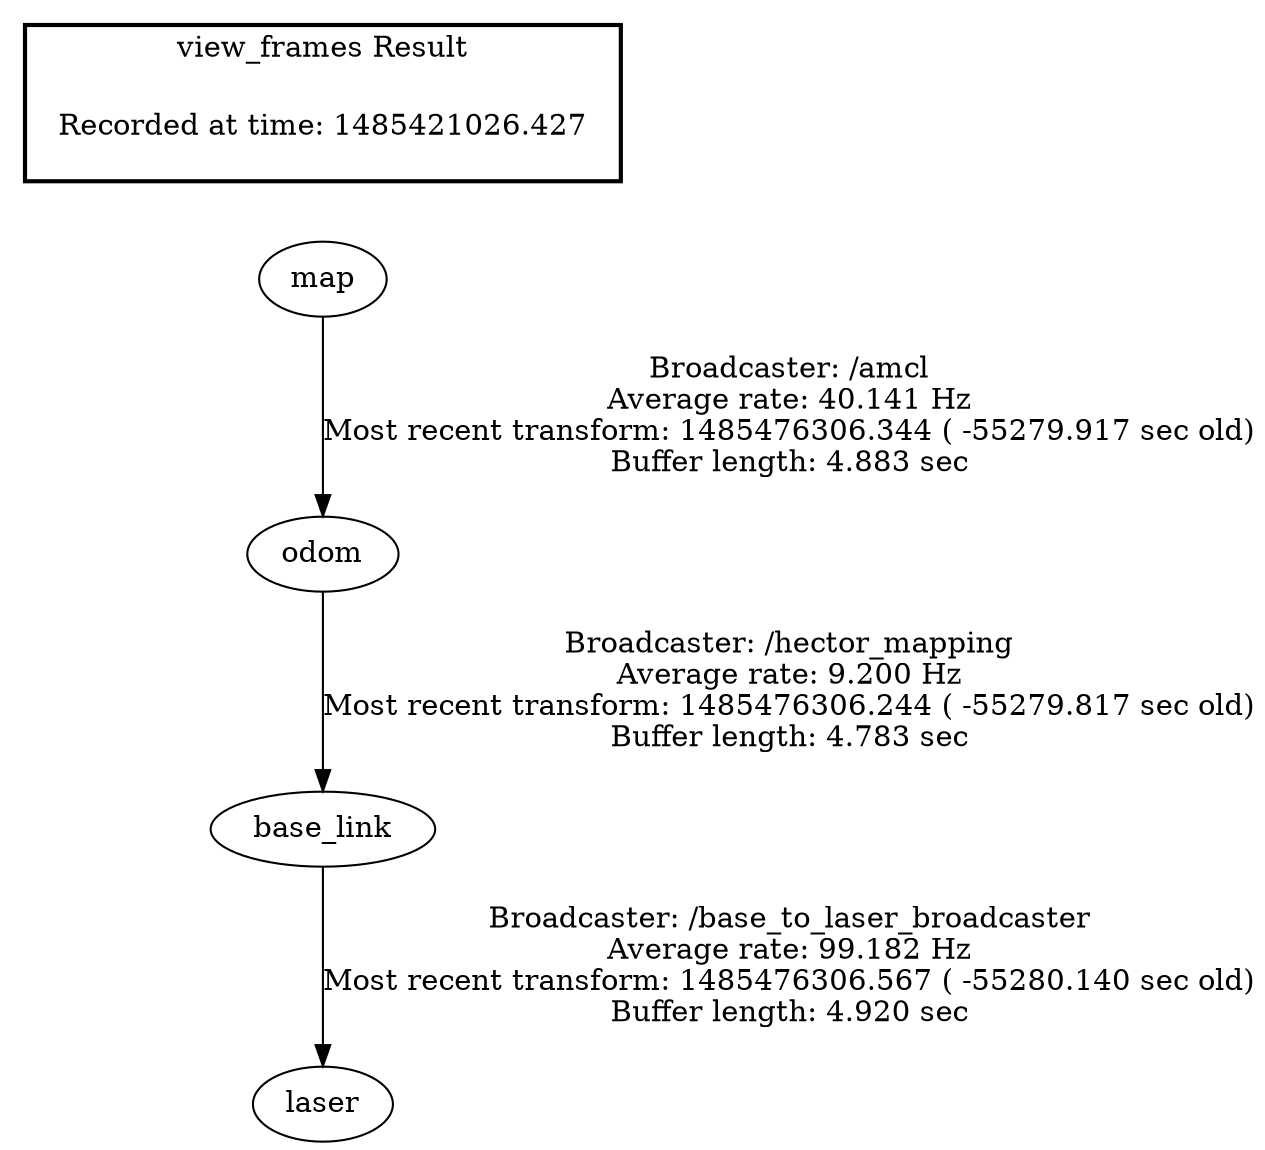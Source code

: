 digraph G {
"base_link" -> "laser"[label="Broadcaster: /base_to_laser_broadcaster\nAverage rate: 99.182 Hz\nMost recent transform: 1485476306.567 ( -55280.140 sec old)\nBuffer length: 4.920 sec\n"];
"odom" -> "base_link"[label="Broadcaster: /hector_mapping\nAverage rate: 9.200 Hz\nMost recent transform: 1485476306.244 ( -55279.817 sec old)\nBuffer length: 4.783 sec\n"];
"map" -> "odom"[label="Broadcaster: /amcl\nAverage rate: 40.141 Hz\nMost recent transform: 1485476306.344 ( -55279.917 sec old)\nBuffer length: 4.883 sec\n"];
edge [style=invis];
 subgraph cluster_legend { style=bold; color=black; label ="view_frames Result";
"Recorded at time: 1485421026.427"[ shape=plaintext ] ;
 }->"map";
}